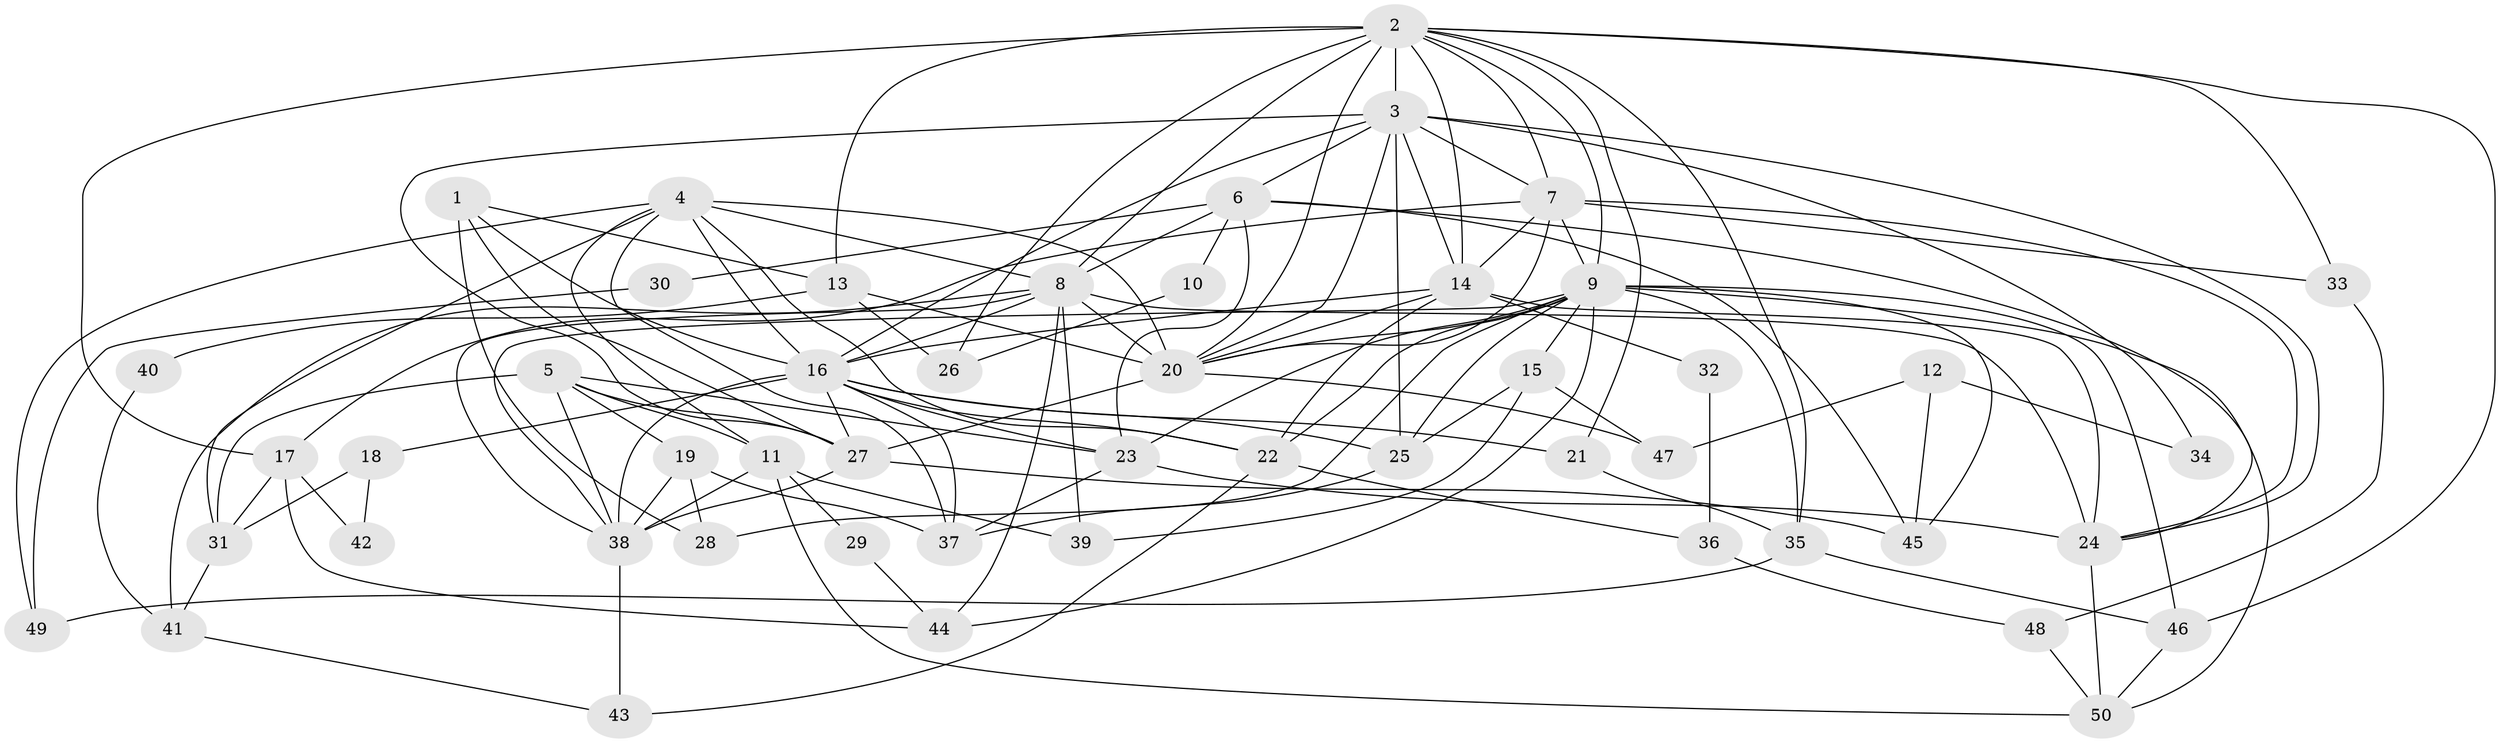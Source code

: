 // original degree distribution, {2: 0.13131313131313133, 4: 0.26262626262626265, 5: 0.20202020202020202, 3: 0.26262626262626265, 6: 0.10101010101010101, 7: 0.04040404040404041}
// Generated by graph-tools (version 1.1) at 2025/36/03/09/25 02:36:07]
// undirected, 50 vertices, 130 edges
graph export_dot {
graph [start="1"]
  node [color=gray90,style=filled];
  1;
  2;
  3;
  4;
  5;
  6;
  7;
  8;
  9;
  10;
  11;
  12;
  13;
  14;
  15;
  16;
  17;
  18;
  19;
  20;
  21;
  22;
  23;
  24;
  25;
  26;
  27;
  28;
  29;
  30;
  31;
  32;
  33;
  34;
  35;
  36;
  37;
  38;
  39;
  40;
  41;
  42;
  43;
  44;
  45;
  46;
  47;
  48;
  49;
  50;
  1 -- 13 [weight=1.0];
  1 -- 16 [weight=1.0];
  1 -- 27 [weight=1.0];
  1 -- 28 [weight=1.0];
  2 -- 3 [weight=1.0];
  2 -- 7 [weight=1.0];
  2 -- 8 [weight=3.0];
  2 -- 9 [weight=1.0];
  2 -- 13 [weight=2.0];
  2 -- 14 [weight=2.0];
  2 -- 17 [weight=1.0];
  2 -- 20 [weight=1.0];
  2 -- 21 [weight=1.0];
  2 -- 26 [weight=2.0];
  2 -- 33 [weight=2.0];
  2 -- 35 [weight=1.0];
  2 -- 46 [weight=1.0];
  3 -- 6 [weight=1.0];
  3 -- 7 [weight=1.0];
  3 -- 14 [weight=1.0];
  3 -- 16 [weight=1.0];
  3 -- 20 [weight=1.0];
  3 -- 24 [weight=1.0];
  3 -- 25 [weight=1.0];
  3 -- 27 [weight=1.0];
  3 -- 34 [weight=1.0];
  4 -- 8 [weight=1.0];
  4 -- 11 [weight=1.0];
  4 -- 16 [weight=1.0];
  4 -- 20 [weight=1.0];
  4 -- 22 [weight=1.0];
  4 -- 31 [weight=1.0];
  4 -- 37 [weight=1.0];
  4 -- 49 [weight=1.0];
  5 -- 11 [weight=1.0];
  5 -- 19 [weight=1.0];
  5 -- 23 [weight=1.0];
  5 -- 27 [weight=2.0];
  5 -- 31 [weight=1.0];
  5 -- 38 [weight=1.0];
  6 -- 8 [weight=2.0];
  6 -- 10 [weight=1.0];
  6 -- 23 [weight=2.0];
  6 -- 24 [weight=1.0];
  6 -- 30 [weight=1.0];
  6 -- 45 [weight=1.0];
  7 -- 9 [weight=2.0];
  7 -- 14 [weight=2.0];
  7 -- 17 [weight=1.0];
  7 -- 20 [weight=2.0];
  7 -- 24 [weight=1.0];
  7 -- 33 [weight=1.0];
  8 -- 16 [weight=2.0];
  8 -- 20 [weight=1.0];
  8 -- 24 [weight=1.0];
  8 -- 38 [weight=2.0];
  8 -- 39 [weight=1.0];
  8 -- 41 [weight=1.0];
  8 -- 44 [weight=1.0];
  9 -- 15 [weight=1.0];
  9 -- 20 [weight=1.0];
  9 -- 22 [weight=1.0];
  9 -- 23 [weight=1.0];
  9 -- 25 [weight=1.0];
  9 -- 28 [weight=1.0];
  9 -- 35 [weight=1.0];
  9 -- 38 [weight=1.0];
  9 -- 44 [weight=1.0];
  9 -- 45 [weight=1.0];
  9 -- 46 [weight=1.0];
  9 -- 50 [weight=1.0];
  10 -- 26 [weight=1.0];
  11 -- 29 [weight=1.0];
  11 -- 38 [weight=2.0];
  11 -- 39 [weight=1.0];
  11 -- 50 [weight=1.0];
  12 -- 34 [weight=1.0];
  12 -- 45 [weight=1.0];
  12 -- 47 [weight=1.0];
  13 -- 20 [weight=1.0];
  13 -- 26 [weight=1.0];
  13 -- 40 [weight=1.0];
  14 -- 16 [weight=1.0];
  14 -- 20 [weight=1.0];
  14 -- 22 [weight=1.0];
  14 -- 24 [weight=1.0];
  14 -- 32 [weight=1.0];
  15 -- 25 [weight=1.0];
  15 -- 39 [weight=1.0];
  15 -- 47 [weight=1.0];
  16 -- 18 [weight=1.0];
  16 -- 21 [weight=2.0];
  16 -- 22 [weight=1.0];
  16 -- 23 [weight=1.0];
  16 -- 25 [weight=1.0];
  16 -- 27 [weight=1.0];
  16 -- 37 [weight=1.0];
  16 -- 38 [weight=1.0];
  17 -- 31 [weight=1.0];
  17 -- 42 [weight=1.0];
  17 -- 44 [weight=1.0];
  18 -- 31 [weight=1.0];
  18 -- 42 [weight=1.0];
  19 -- 28 [weight=1.0];
  19 -- 37 [weight=1.0];
  19 -- 38 [weight=1.0];
  20 -- 27 [weight=2.0];
  20 -- 47 [weight=1.0];
  21 -- 35 [weight=1.0];
  22 -- 36 [weight=1.0];
  22 -- 43 [weight=1.0];
  23 -- 24 [weight=1.0];
  23 -- 37 [weight=1.0];
  24 -- 50 [weight=1.0];
  25 -- 37 [weight=1.0];
  27 -- 38 [weight=2.0];
  27 -- 45 [weight=1.0];
  29 -- 44 [weight=1.0];
  30 -- 49 [weight=1.0];
  31 -- 41 [weight=1.0];
  32 -- 36 [weight=1.0];
  33 -- 48 [weight=1.0];
  35 -- 46 [weight=1.0];
  35 -- 49 [weight=1.0];
  36 -- 48 [weight=1.0];
  38 -- 43 [weight=1.0];
  40 -- 41 [weight=1.0];
  41 -- 43 [weight=1.0];
  46 -- 50 [weight=1.0];
  48 -- 50 [weight=1.0];
}
